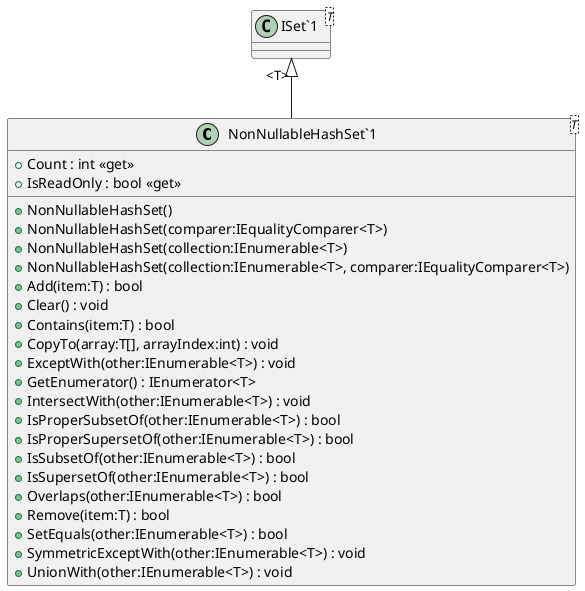 @startuml
class "NonNullableHashSet`1"<T> {
    + NonNullableHashSet()
    + NonNullableHashSet(comparer:IEqualityComparer<T>)
    + NonNullableHashSet(collection:IEnumerable<T>)
    + NonNullableHashSet(collection:IEnumerable<T>, comparer:IEqualityComparer<T>)
    + Count : int <<get>>
    + IsReadOnly : bool <<get>>
    + Add(item:T) : bool
    + Clear() : void
    + Contains(item:T) : bool
    + CopyTo(array:T[], arrayIndex:int) : void
    + ExceptWith(other:IEnumerable<T>) : void
    + GetEnumerator() : IEnumerator<T>
    + IntersectWith(other:IEnumerable<T>) : void
    + IsProperSubsetOf(other:IEnumerable<T>) : bool
    + IsProperSupersetOf(other:IEnumerable<T>) : bool
    + IsSubsetOf(other:IEnumerable<T>) : bool
    + IsSupersetOf(other:IEnumerable<T>) : bool
    + Overlaps(other:IEnumerable<T>) : bool
    + Remove(item:T) : bool
    + SetEquals(other:IEnumerable<T>) : bool
    + SymmetricExceptWith(other:IEnumerable<T>) : void
    + UnionWith(other:IEnumerable<T>) : void
}
class "ISet`1"<T> {
}
"ISet`1" "<T>" <|-- "NonNullableHashSet`1"
@enduml
